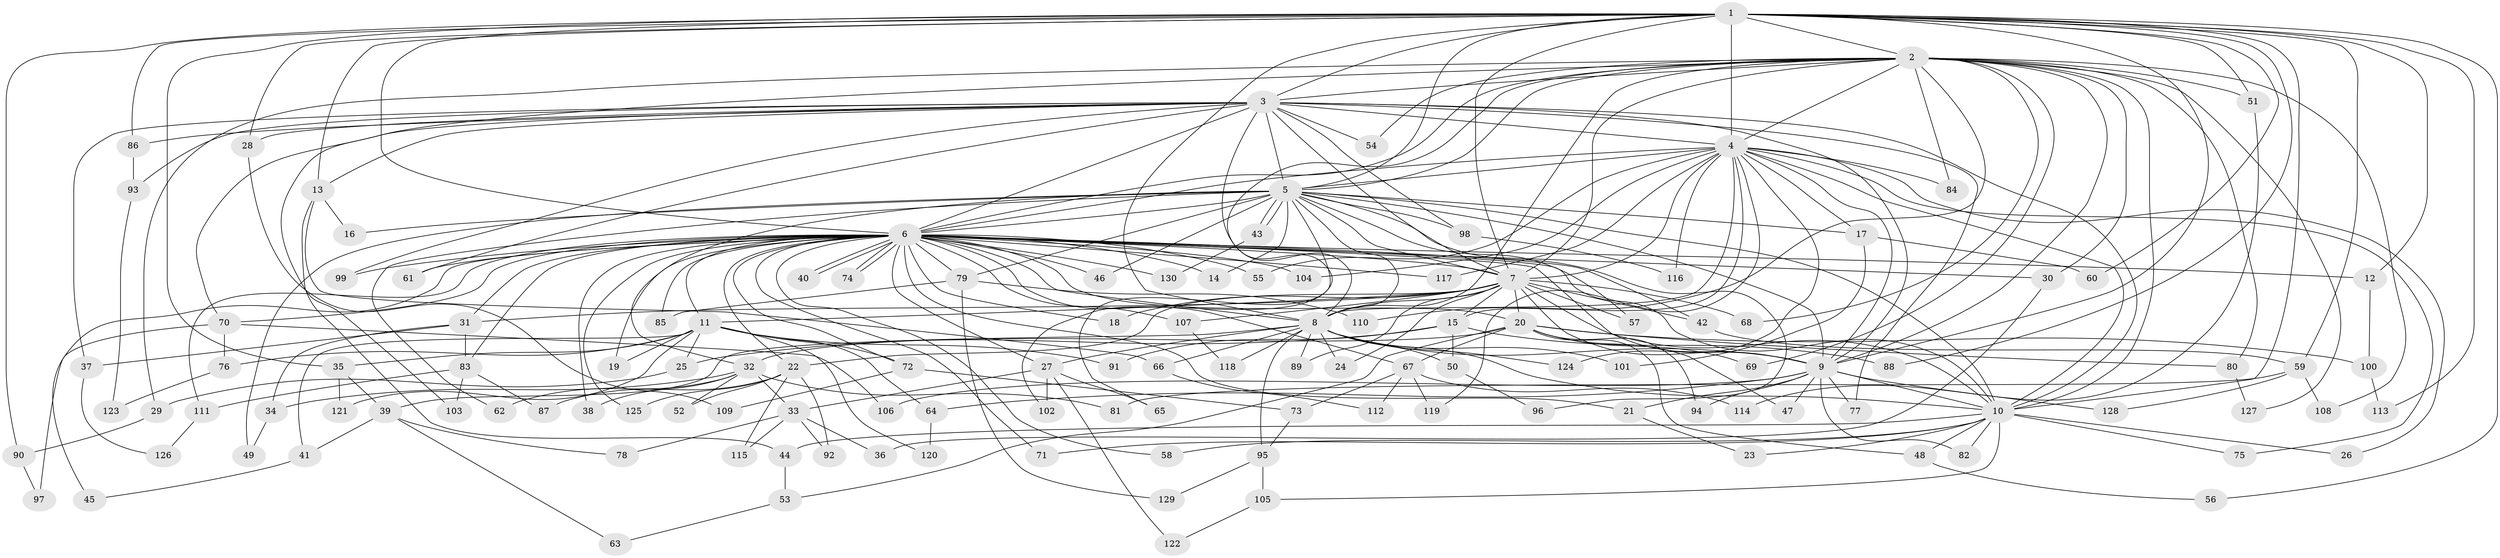 // Generated by graph-tools (version 1.1) at 2025/01/03/09/25 03:01:13]
// undirected, 130 vertices, 285 edges
graph export_dot {
graph [start="1"]
  node [color=gray90,style=filled];
  1;
  2;
  3;
  4;
  5;
  6;
  7;
  8;
  9;
  10;
  11;
  12;
  13;
  14;
  15;
  16;
  17;
  18;
  19;
  20;
  21;
  22;
  23;
  24;
  25;
  26;
  27;
  28;
  29;
  30;
  31;
  32;
  33;
  34;
  35;
  36;
  37;
  38;
  39;
  40;
  41;
  42;
  43;
  44;
  45;
  46;
  47;
  48;
  49;
  50;
  51;
  52;
  53;
  54;
  55;
  56;
  57;
  58;
  59;
  60;
  61;
  62;
  63;
  64;
  65;
  66;
  67;
  68;
  69;
  70;
  71;
  72;
  73;
  74;
  75;
  76;
  77;
  78;
  79;
  80;
  81;
  82;
  83;
  84;
  85;
  86;
  87;
  88;
  89;
  90;
  91;
  92;
  93;
  94;
  95;
  96;
  97;
  98;
  99;
  100;
  101;
  102;
  103;
  104;
  105;
  106;
  107;
  108;
  109;
  110;
  111;
  112;
  113;
  114;
  115;
  116;
  117;
  118;
  119;
  120;
  121;
  122;
  123;
  124;
  125;
  126;
  127;
  128;
  129;
  130;
  1 -- 2;
  1 -- 3;
  1 -- 4;
  1 -- 5;
  1 -- 6;
  1 -- 7;
  1 -- 8;
  1 -- 9;
  1 -- 10;
  1 -- 12;
  1 -- 13;
  1 -- 28;
  1 -- 35;
  1 -- 51;
  1 -- 56;
  1 -- 59;
  1 -- 60;
  1 -- 86;
  1 -- 88;
  1 -- 90;
  1 -- 113;
  2 -- 3;
  2 -- 4;
  2 -- 5;
  2 -- 6;
  2 -- 7;
  2 -- 8;
  2 -- 9;
  2 -- 10;
  2 -- 29;
  2 -- 30;
  2 -- 51;
  2 -- 54;
  2 -- 65;
  2 -- 68;
  2 -- 69;
  2 -- 80;
  2 -- 84;
  2 -- 103;
  2 -- 108;
  2 -- 110;
  2 -- 127;
  3 -- 4;
  3 -- 5;
  3 -- 6;
  3 -- 7;
  3 -- 8;
  3 -- 9;
  3 -- 10;
  3 -- 13;
  3 -- 28;
  3 -- 37;
  3 -- 54;
  3 -- 61;
  3 -- 70;
  3 -- 77;
  3 -- 86;
  3 -- 93;
  3 -- 98;
  3 -- 99;
  4 -- 5;
  4 -- 6;
  4 -- 7;
  4 -- 8;
  4 -- 9;
  4 -- 10;
  4 -- 15;
  4 -- 17;
  4 -- 26;
  4 -- 55;
  4 -- 75;
  4 -- 84;
  4 -- 104;
  4 -- 116;
  4 -- 117;
  4 -- 119;
  4 -- 124;
  5 -- 6;
  5 -- 7;
  5 -- 8;
  5 -- 9;
  5 -- 10;
  5 -- 14;
  5 -- 16;
  5 -- 17;
  5 -- 32;
  5 -- 43;
  5 -- 43;
  5 -- 46;
  5 -- 49;
  5 -- 57;
  5 -- 62;
  5 -- 79;
  5 -- 96;
  5 -- 98;
  5 -- 102;
  6 -- 7;
  6 -- 8;
  6 -- 9;
  6 -- 10;
  6 -- 11;
  6 -- 12;
  6 -- 14;
  6 -- 18;
  6 -- 19;
  6 -- 20;
  6 -- 21;
  6 -- 22;
  6 -- 27;
  6 -- 30;
  6 -- 31;
  6 -- 38;
  6 -- 40;
  6 -- 40;
  6 -- 42;
  6 -- 45;
  6 -- 46;
  6 -- 55;
  6 -- 58;
  6 -- 61;
  6 -- 67;
  6 -- 70;
  6 -- 71;
  6 -- 72;
  6 -- 74;
  6 -- 74;
  6 -- 79;
  6 -- 83;
  6 -- 85;
  6 -- 99;
  6 -- 104;
  6 -- 107;
  6 -- 111;
  6 -- 117;
  6 -- 125;
  6 -- 130;
  7 -- 8;
  7 -- 9;
  7 -- 10;
  7 -- 11;
  7 -- 15;
  7 -- 18;
  7 -- 20;
  7 -- 22;
  7 -- 24;
  7 -- 31;
  7 -- 42;
  7 -- 57;
  7 -- 68;
  7 -- 89;
  7 -- 107;
  8 -- 9;
  8 -- 10;
  8 -- 24;
  8 -- 27;
  8 -- 39;
  8 -- 50;
  8 -- 66;
  8 -- 89;
  8 -- 95;
  8 -- 101;
  8 -- 118;
  8 -- 124;
  9 -- 10;
  9 -- 21;
  9 -- 47;
  9 -- 64;
  9 -- 77;
  9 -- 82;
  9 -- 94;
  9 -- 106;
  9 -- 128;
  10 -- 23;
  10 -- 26;
  10 -- 44;
  10 -- 48;
  10 -- 58;
  10 -- 71;
  10 -- 75;
  10 -- 82;
  10 -- 105;
  11 -- 19;
  11 -- 25;
  11 -- 35;
  11 -- 41;
  11 -- 64;
  11 -- 72;
  11 -- 76;
  11 -- 91;
  11 -- 120;
  11 -- 121;
  12 -- 100;
  13 -- 16;
  13 -- 44;
  13 -- 66;
  15 -- 25;
  15 -- 50;
  15 -- 88;
  15 -- 91;
  17 -- 60;
  17 -- 101;
  20 -- 32;
  20 -- 47;
  20 -- 48;
  20 -- 53;
  20 -- 67;
  20 -- 69;
  20 -- 80;
  20 -- 94;
  20 -- 100;
  21 -- 23;
  22 -- 52;
  22 -- 87;
  22 -- 92;
  22 -- 115;
  22 -- 125;
  25 -- 29;
  27 -- 33;
  27 -- 65;
  27 -- 102;
  27 -- 122;
  28 -- 109;
  29 -- 90;
  30 -- 36;
  31 -- 34;
  31 -- 37;
  31 -- 83;
  32 -- 33;
  32 -- 34;
  32 -- 38;
  32 -- 52;
  32 -- 62;
  32 -- 81;
  33 -- 36;
  33 -- 78;
  33 -- 92;
  33 -- 115;
  34 -- 49;
  35 -- 39;
  35 -- 121;
  37 -- 126;
  39 -- 41;
  39 -- 63;
  39 -- 78;
  41 -- 45;
  42 -- 59;
  43 -- 130;
  44 -- 53;
  48 -- 56;
  50 -- 96;
  51 -- 114;
  53 -- 63;
  59 -- 81;
  59 -- 108;
  59 -- 128;
  64 -- 120;
  66 -- 112;
  67 -- 73;
  67 -- 112;
  67 -- 114;
  67 -- 119;
  70 -- 76;
  70 -- 97;
  70 -- 106;
  72 -- 73;
  72 -- 109;
  73 -- 95;
  76 -- 123;
  79 -- 85;
  79 -- 110;
  79 -- 129;
  80 -- 127;
  83 -- 87;
  83 -- 103;
  83 -- 111;
  86 -- 93;
  90 -- 97;
  93 -- 123;
  95 -- 105;
  95 -- 129;
  98 -- 116;
  100 -- 113;
  105 -- 122;
  107 -- 118;
  111 -- 126;
}
